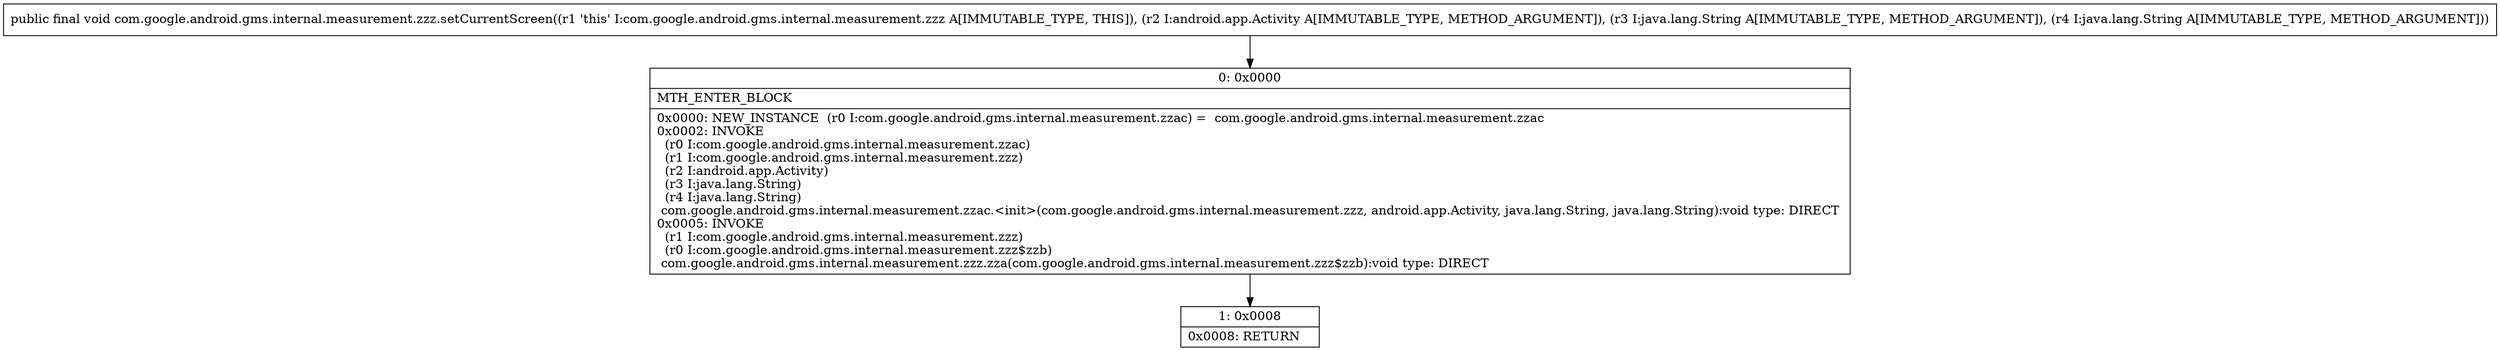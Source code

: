 digraph "CFG forcom.google.android.gms.internal.measurement.zzz.setCurrentScreen(Landroid\/app\/Activity;Ljava\/lang\/String;Ljava\/lang\/String;)V" {
Node_0 [shape=record,label="{0\:\ 0x0000|MTH_ENTER_BLOCK\l|0x0000: NEW_INSTANCE  (r0 I:com.google.android.gms.internal.measurement.zzac) =  com.google.android.gms.internal.measurement.zzac \l0x0002: INVOKE  \l  (r0 I:com.google.android.gms.internal.measurement.zzac)\l  (r1 I:com.google.android.gms.internal.measurement.zzz)\l  (r2 I:android.app.Activity)\l  (r3 I:java.lang.String)\l  (r4 I:java.lang.String)\l com.google.android.gms.internal.measurement.zzac.\<init\>(com.google.android.gms.internal.measurement.zzz, android.app.Activity, java.lang.String, java.lang.String):void type: DIRECT \l0x0005: INVOKE  \l  (r1 I:com.google.android.gms.internal.measurement.zzz)\l  (r0 I:com.google.android.gms.internal.measurement.zzz$zzb)\l com.google.android.gms.internal.measurement.zzz.zza(com.google.android.gms.internal.measurement.zzz$zzb):void type: DIRECT \l}"];
Node_1 [shape=record,label="{1\:\ 0x0008|0x0008: RETURN   \l}"];
MethodNode[shape=record,label="{public final void com.google.android.gms.internal.measurement.zzz.setCurrentScreen((r1 'this' I:com.google.android.gms.internal.measurement.zzz A[IMMUTABLE_TYPE, THIS]), (r2 I:android.app.Activity A[IMMUTABLE_TYPE, METHOD_ARGUMENT]), (r3 I:java.lang.String A[IMMUTABLE_TYPE, METHOD_ARGUMENT]), (r4 I:java.lang.String A[IMMUTABLE_TYPE, METHOD_ARGUMENT])) }"];
MethodNode -> Node_0;
Node_0 -> Node_1;
}


